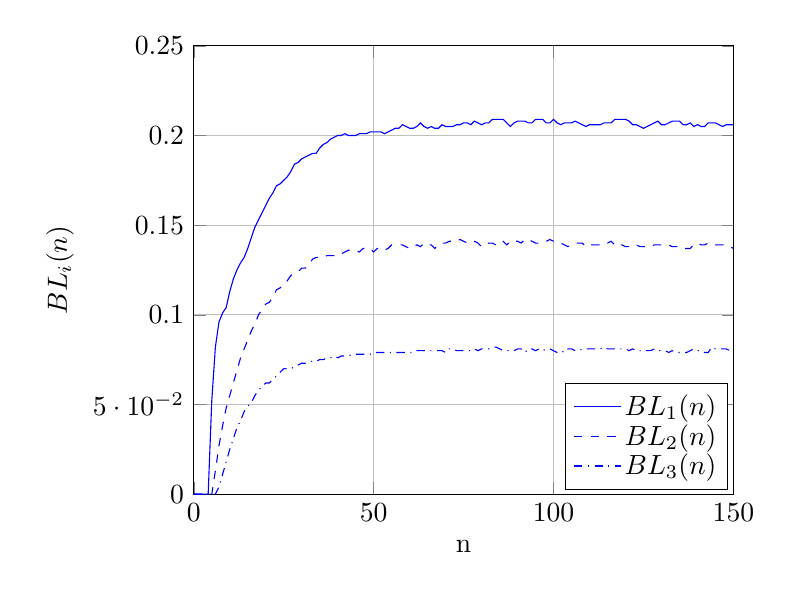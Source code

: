 \pgfplotsset{every axis legend/.append style={at={(0.99,0.01)},anchor=south east,
  shape=rectangle,fill=white,draw=black,
  inner xsep=3pt,inner ysep=3pt,nodes={inner sep=1pt,text depth=0.12em}
 }
}
\begin{tikzpicture}
  \begin{axis}[
    xlabel=n,ylabel=$BL_i(n)$,xmin=0,xmax=150,
    ymin=0,ymax=0.25,grid=major,xtick={0, 50, 100, 150},ytick={0,0.05,0.1,0.15,0.2,0.25}]
 %   y tick label style={
 %     /pgf/number format/fixed,
 %     /pgf/number format/precision=2,
 %   }]
    \addplot[blue,mark=none]  coordinates {
      (0,0)
      (1,0.0)
(2,0.0)
(3,0.0)
(4,0.0)
(5,0.052)
(6,0.082)
(7,0.096)
(8,0.101)
(9,0.104)
(10,0.113)
(11,0.12)
(12,0.125)
(13,0.129)
(14,0.132)
(15,0.137)
(16,0.143)
(17,0.149)
(18,0.153)
(19,0.157)
(20,0.161)
(21,0.165)
(22,0.168)
(23,0.172)
(24,0.173)
(25,0.175)
(26,0.177)
(27,0.18)
(28,0.184)
(29,0.185)
(30,0.187)
(31,0.188)
(32,0.189)
(33,0.19)
(34,0.19)
(35,0.193)
(36,0.195)
(37,0.196)
(38,0.198)
(39,0.199)
(40,0.2)
(41,0.2)
(42,0.201)
(43,0.2)
(44,0.2)
(45,0.2)
(46,0.201)
(47,0.201)
(48,0.201)
(49,0.202)
(50,0.202)
(51,0.202)
(52,0.202)
(53,0.201)
(54,0.202)
(55,0.203)
(56,0.204)
(57,0.204)
(58,0.206)
(59,0.205)
(60,0.204)
(61,0.204)
(62,0.205)
(63,0.207)
(64,0.205)
(65,0.204)
(66,0.205)
(67,0.204)
(68,0.204)
(69,0.206)
(70,0.205)
(71,0.205)
(72,0.205)
(73,0.206)
(74,0.206)
(75,0.207)
(76,0.207)
(77,0.206)
(78,0.208)
(79,0.207)
(80,0.206)
(81,0.207)
(82,0.207)
(83,0.209)
(84,0.209)
(85,0.209)
(86,0.209)
(87,0.207)
(88,0.205)
(89,0.207)
(90,0.208)
(91,0.208)
(92,0.208)
(93,0.207)
(94,0.207)
(95,0.209)
(96,0.209)
(97,0.209)
(98,0.207)
(99,0.207)
(100,0.209)
(101,0.207)
(102,0.206)
(103,0.207)
(104,0.207)
(105,0.207)
(106,0.208)
(107,0.207)
(108,0.206)
(109,0.205)
(110,0.206)
(111,0.206)
(112,0.206)
(113,0.206)
(114,0.207)
(115,0.207)
(116,0.207)
(117,0.209)
(118,0.209)
(119,0.209)
(120,0.209)
(121,0.208)
(122,0.206)
(123,0.206)
(124,0.205)
(125,0.204)
(126,0.205)
(127,0.206)
(128,0.207)
(129,0.208)
(130,0.206)
(131,0.206)
(132,0.207)
(133,0.208)
(134,0.208)
(135,0.208)
(136,0.206)
(137,0.206)
(138,0.207)
(139,0.205)
(140,0.206)
(141,0.205)
(142,0.205)
(143,0.207)
(144,0.207)
(145,0.207)
(146,0.206)
(147,0.205)
(148,0.206)
(149,0.206)
(150,0.206)
    };
    \addplot[blue,mark=none,dashed]  coordinates {
    (0,0)
    (1,0.0)
    (2,0.0)
    (3,0.0)
    (4,0.0)
    (5,0.0)
    (6,0.013)
    (7,0.027)
    (8,0.038)
    (9,0.048)
    (10,0.055)
    (11,0.062)
    (12,0.069)
    (13,0.076)
    (14,0.081)
    (15,0.086)
    (16,0.091)
    (17,0.095)
    (18,0.1)
    (19,0.103)
    (20,0.106)
    (21,0.107)
    (22,0.11)
    (23,0.114)
    (24,0.115)
    (25,0.117)
    (26,0.119)
    (27,0.122)
    (28,0.123)
    (29,0.124)
    (30,0.126)
    (31,0.126)
    (32,0.128)
    (33,0.131)
    (34,0.132)
    (35,0.132)
    (36,0.132)
    (37,0.133)
    (38,0.133)
    (39,0.133)
    (40,0.133)
    (41,0.134)
    (42,0.135)
    (43,0.136)
    (44,0.136)
    (45,0.136)
    (46,0.135)
    (47,0.137)
    (48,0.137)
    (49,0.137)
    (50,0.135)
    (51,0.137)
    (52,0.136)
    (53,0.136)
    (54,0.137)
    (55,0.139)
    (56,0.139)
    (57,0.139)
    (58,0.139)
    (59,0.138)
    (60,0.137)
    (61,0.138)
    (62,0.139)
    (63,0.138)
    (64,0.14)
    (65,0.139)
    (66,0.139)
    (67,0.137)
    (68,0.139)
    (69,0.14)
    (70,0.14)
    (71,0.141)
    (72,0.141)
    (73,0.141)
    (74,0.142)
    (75,0.141)
    (76,0.14)
    (77,0.141)
    (78,0.141)
    (79,0.14)
    (80,0.138)
    (81,0.139)
    (82,0.14)
    (83,0.14)
    (84,0.139)
    (85,0.141)
    (86,0.141)
    (87,0.139)
    (88,0.141)
    (89,0.141)
    (90,0.141)
    (91,0.14)
    (92,0.142)
    (93,0.142)
    (94,0.141)
    (95,0.14)
    (96,0.14)
    (97,0.14)
    (98,0.141)
    (99,0.142)
    (100,0.141)
    (101,0.14)
    (102,0.14)
    (103,0.139)
    (104,0.138)
    (105,0.139)
    (106,0.14)
    (107,0.14)
    (108,0.14)
    (109,0.138)
    (110,0.139)
    (111,0.139)
    (112,0.139)
    (113,0.139)
    (114,0.14)
    (115,0.14)
    (116,0.141)
    (117,0.139)
    (118,0.14)
    (119,0.139)
    (120,0.138)
    (121,0.138)
    (122,0.138)
    (123,0.139)
    (124,0.138)
    (125,0.138)
    (126,0.138)
    (127,0.138)
    (128,0.139)
    (129,0.139)
    (130,0.139)
    (131,0.139)
    (132,0.139)
    (133,0.138)
    (134,0.138)
    (135,0.138)
    (136,0.137)
    (137,0.137)
    (138,0.137)
    (139,0.139)
    (140,0.14)
    (141,0.139)
    (142,0.139)
    (143,0.14)
    (144,0.139)
    (145,0.139)
    (146,0.139)
    (147,0.139)
    (148,0.139)
    (149,0.138)
    (150,0.137)
    };
    \addplot[blue,mark=none,dashdotted]  coordinates {
      (0,0)
      (1,0.0)
(2,0.0)
(3,0.0)
(4,0.0)
(5,0.0)
(6,0.0)
(7,0.004)
(8,0.011)
(9,0.018)
(10,0.025)
(11,0.031)
(12,0.037)
(13,0.041)
(14,0.046)
(15,0.049)
(16,0.051)
(17,0.055)
(18,0.058)
(19,0.06)
(20,0.062)
(21,0.062)
(22,0.064)
(23,0.066)
(24,0.068)
(25,0.07)
(26,0.07)
(27,0.07)
(28,0.071)
(29,0.072)
(30,0.073)
(31,0.073)
(32,0.074)
(33,0.074)
(34,0.074)
(35,0.075)
(36,0.075)
(37,0.076)
(38,0.076)
(39,0.077)
(40,0.076)
(41,0.077)
(42,0.077)
(43,0.077)
(44,0.078)
(45,0.078)
(46,0.078)
(47,0.078)
(48,0.078)
(49,0.078)
(50,0.079)
(51,0.079)
(52,0.079)
(53,0.079)
(54,0.079)
(55,0.079)
(56,0.079)
(57,0.079)
(58,0.079)
(59,0.079)
(60,0.079)
(61,0.079)
(62,0.08)
(63,0.08)
(64,0.08)
(65,0.08)
(66,0.08)
(67,0.08)
(68,0.08)
(69,0.08)
(70,0.079)
(71,0.081)
(72,0.081)
(73,0.08)
(74,0.08)
(75,0.08)
(76,0.08)
(77,0.08)
(78,0.081)
(79,0.08)
(80,0.081)
(81,0.081)
(82,0.081)
(83,0.082)
(84,0.082)
(85,0.081)
(86,0.08)
(87,0.08)
(88,0.08)
(89,0.08)
(90,0.081)
(91,0.081)
(92,0.079)
(93,0.081)
(94,0.081)
(95,0.08)
(96,0.081)
(97,0.08)
(98,0.081)
(99,0.081)
(100,0.08)
(101,0.079)
(102,0.08)
(103,0.079)
(104,0.081)
(105,0.081)
(106,0.08)
(107,0.08)
(108,0.081)
(109,0.081)
(110,0.081)
(111,0.081)
(112,0.081)
(113,0.081)
(114,0.082)
(115,0.081)
(116,0.081)
(117,0.081)
(118,0.081)
(119,0.081)
(120,0.081)
(121,0.08)
(122,0.081)
(123,0.08)
(124,0.08)
(125,0.08)
(126,0.08)
(127,0.08)
(128,0.081)
(129,0.08)
(130,0.08)
(131,0.08)
(132,0.079)
(133,0.08)
(134,0.079)
(135,0.079)
(136,0.079)
(137,0.079)
(138,0.08)
(139,0.081)
(140,0.08)
(141,0.08)
(142,0.079)
(143,0.079)
(144,0.082)
(145,0.081)
(146,0.081)
(147,0.081)
(148,0.081)
(149,0.08)
(150,0.08)
    };
    \legend{$BL_1(n)$,$BL_2(n)$,$BL_3(n)$}
  \end{axis}
\end{tikzpicture}
